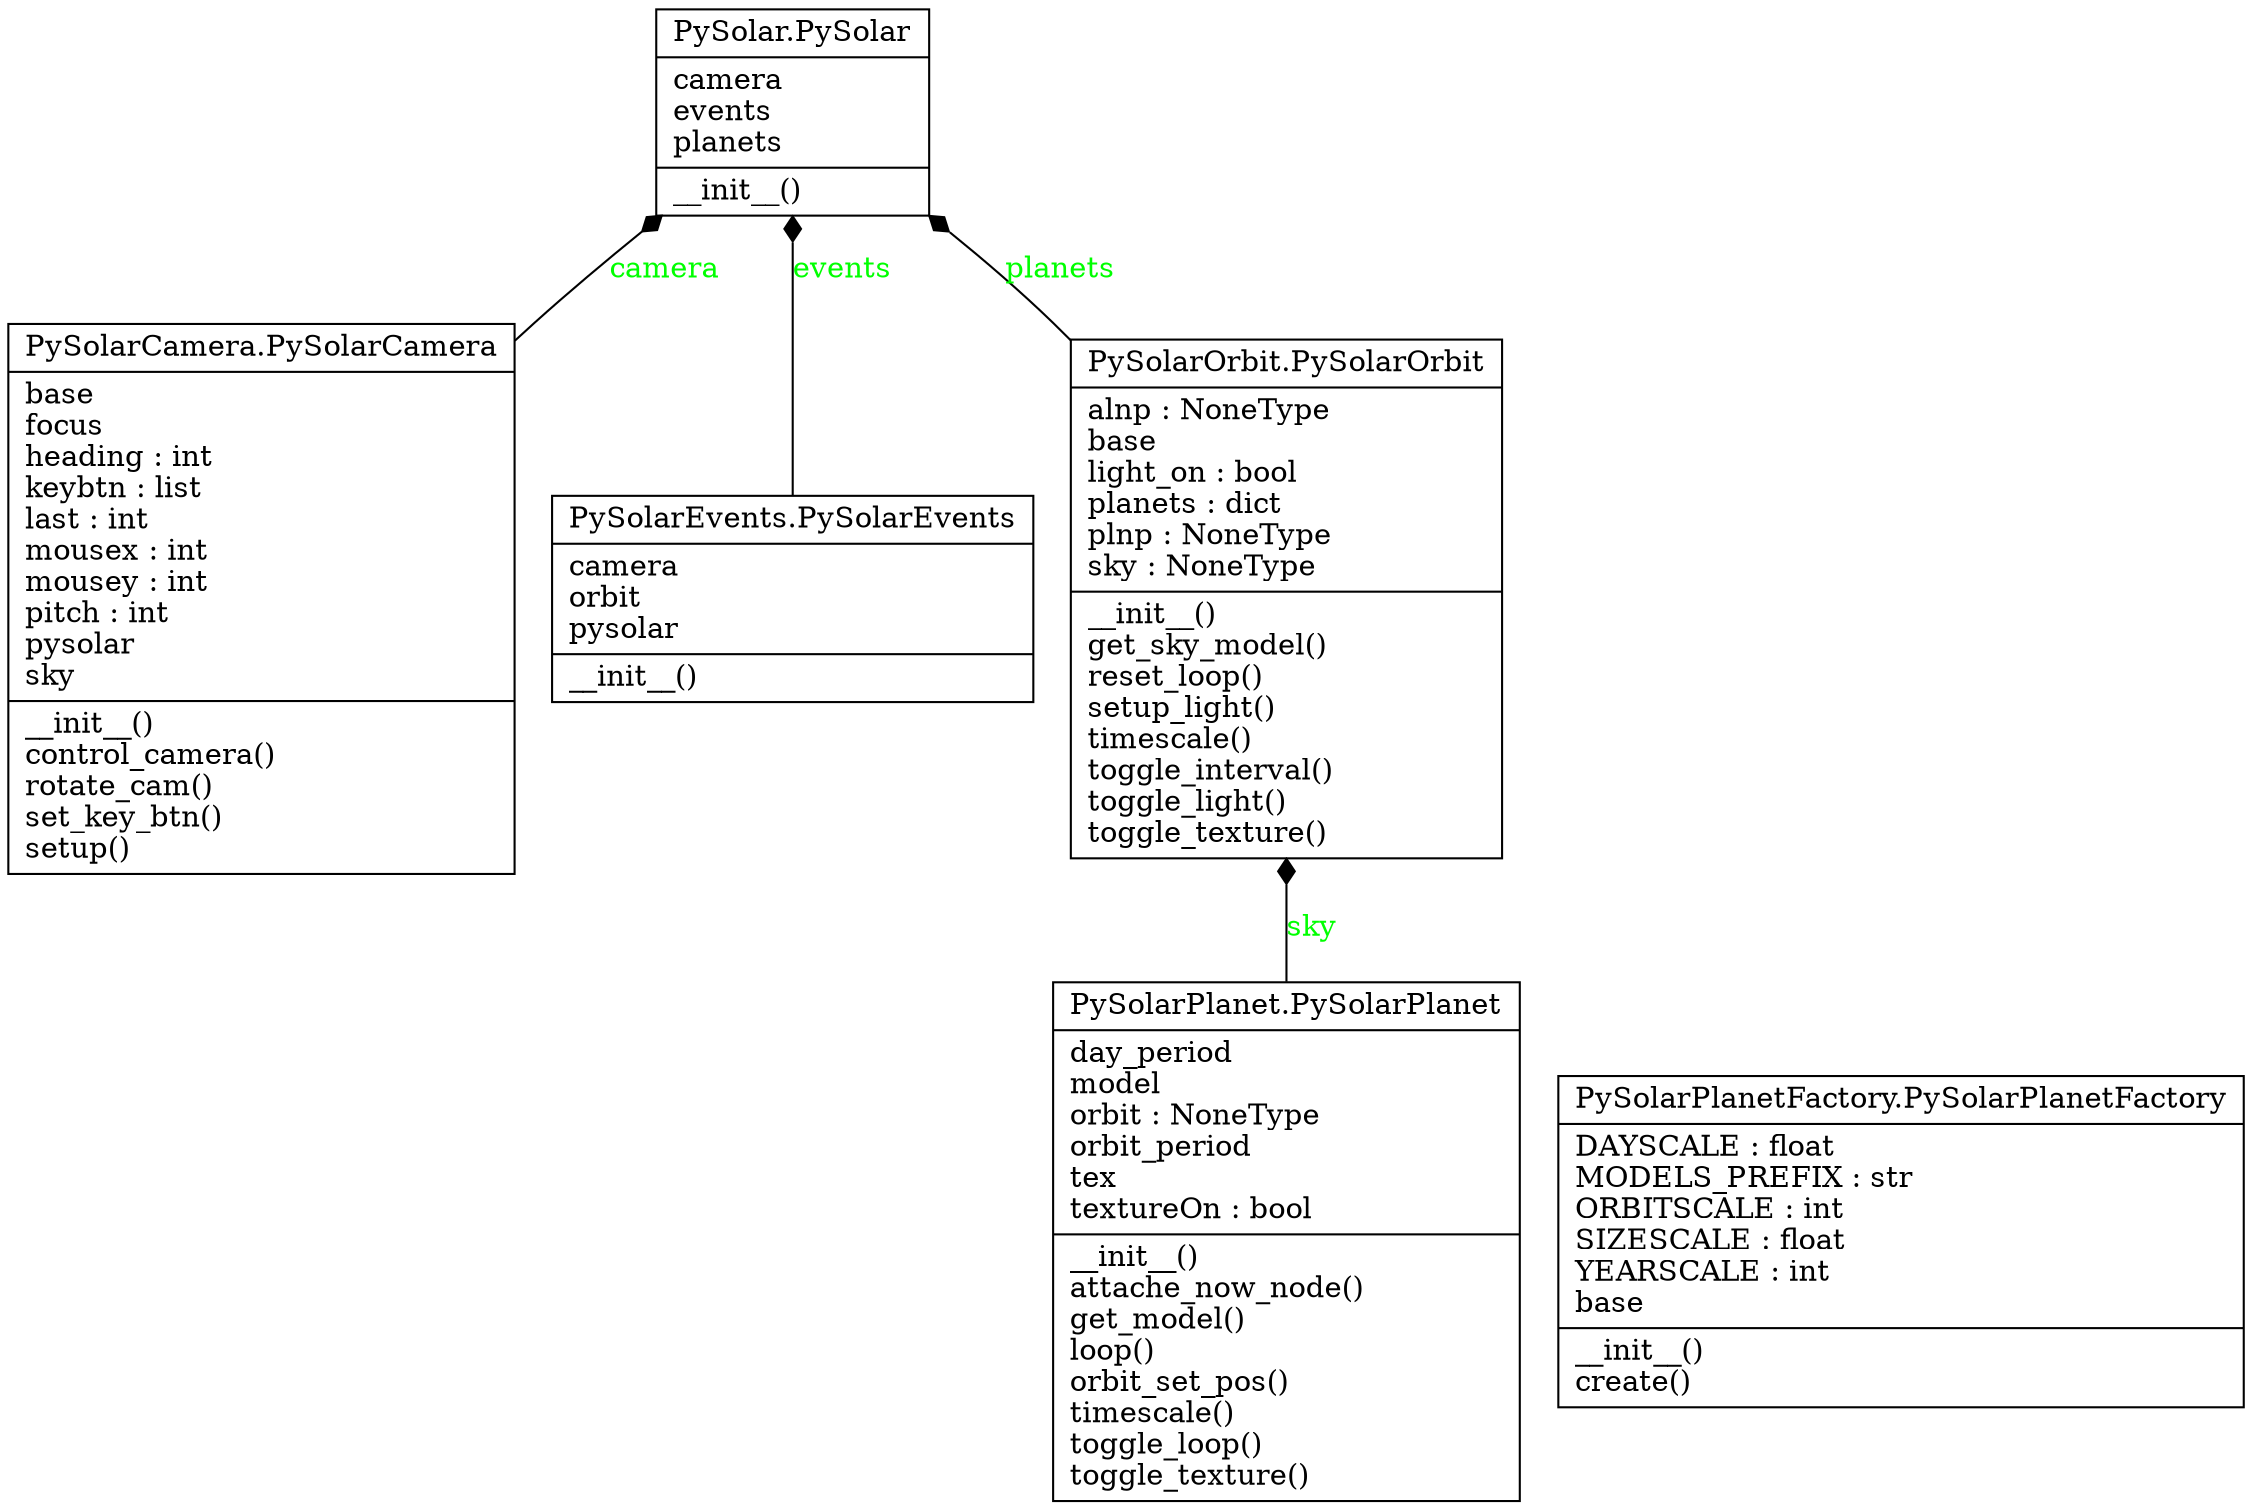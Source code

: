 digraph "classes_PySolar" {
charset="utf-8"
rankdir=BT
"0" [label="{PySolar.PySolar|camera\levents\lplanets\l|__init__()\l}", shape="record"];
"1" [label="{PySolarCamera.PySolarCamera|base\lfocus\lheading : int\lkeybtn : list\llast : int\lmousex : int\lmousey : int\lpitch : int\lpysolar\lsky\l|__init__()\lcontrol_camera()\lrotate_cam()\lset_key_btn()\lsetup()\l}", shape="record"];
"2" [label="{PySolarEvents.PySolarEvents|camera\lorbit\lpysolar\l|__init__()\l}", shape="record"];
"3" [label="{PySolarOrbit.PySolarOrbit|alnp : NoneType\lbase\llight_on : bool\lplanets : dict\lplnp : NoneType\lsky : NoneType\l|__init__()\lget_sky_model()\lreset_loop()\lsetup_light()\ltimescale()\ltoggle_interval()\ltoggle_light()\ltoggle_texture()\l}", shape="record"];
"4" [label="{PySolarPlanet.PySolarPlanet|day_period\lmodel\lorbit : NoneType\lorbit_period\ltex\ltextureOn : bool\l|__init__()\lattache_now_node()\lget_model()\lloop()\lorbit_set_pos()\ltimescale()\ltoggle_loop()\ltoggle_texture()\l}", shape="record"];
"5" [label="{PySolarPlanetFactory.PySolarPlanetFactory|DAYSCALE : float\lMODELS_PREFIX : str\lORBITSCALE : int\lSIZESCALE : float\lYEARSCALE : int\lbase\l|__init__()\lcreate()\l}", shape="record"];
"1" -> "0" [arrowhead="diamond", arrowtail="none", fontcolor="green", label="camera", style="solid"];
"2" -> "0" [arrowhead="diamond", arrowtail="none", fontcolor="green", label="events", style="solid"];
"3" -> "0" [arrowhead="diamond", arrowtail="none", fontcolor="green", label="planets", style="solid"];
"4" -> "3" [arrowhead="diamond", arrowtail="none", fontcolor="green", label="sky", style="solid"];
}
